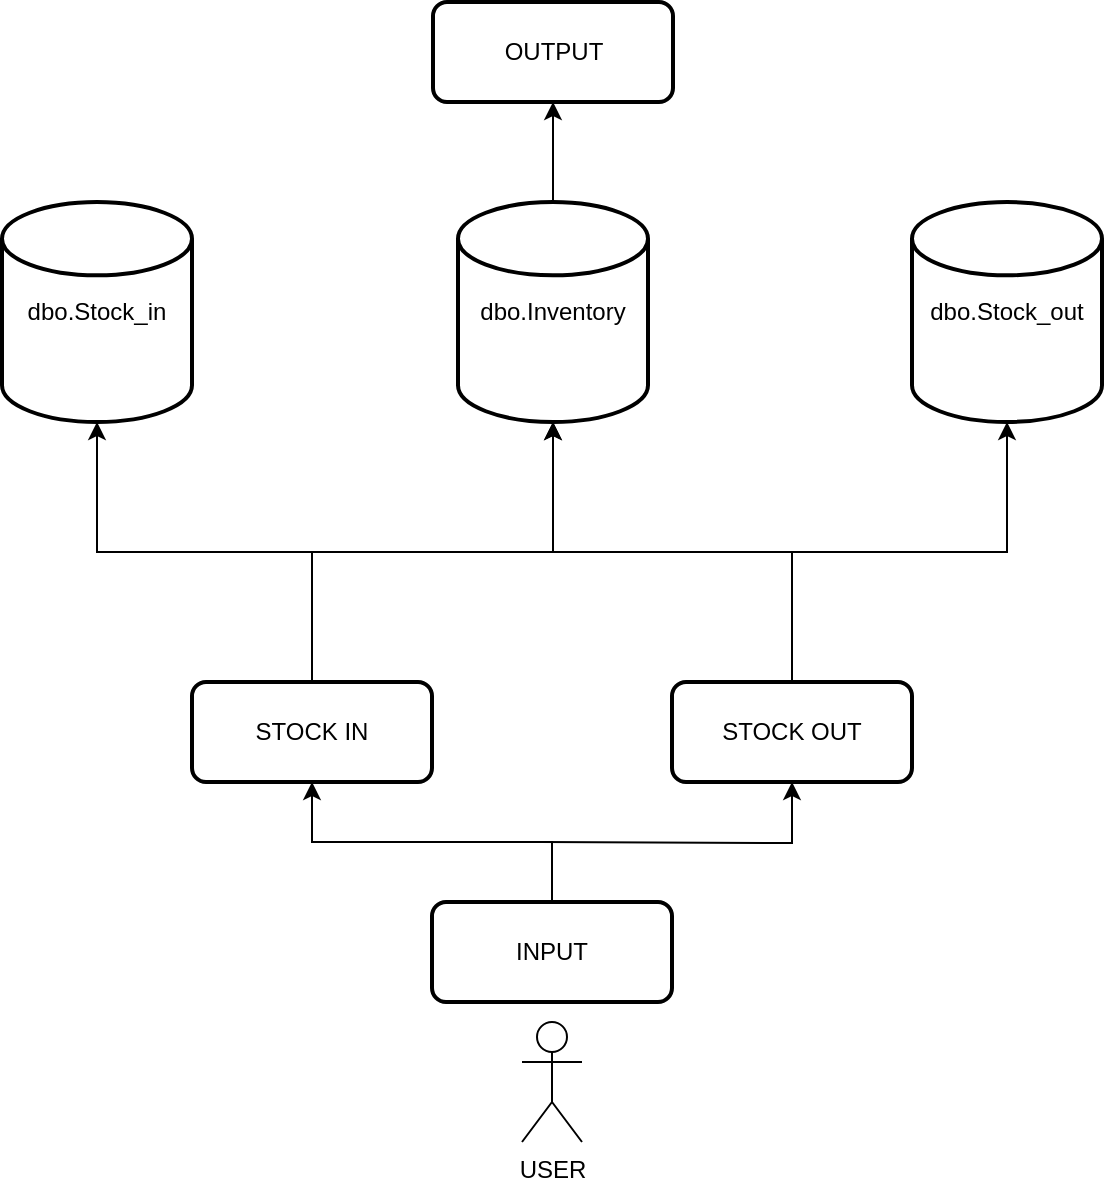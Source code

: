 <mxfile version="24.6.5" type="github">
  <diagram name="Page-1" id="1zUs9bpFPjPOduPwFeYQ">
    <mxGraphModel dx="1235" dy="701" grid="1" gridSize="10" guides="1" tooltips="1" connect="1" arrows="1" fold="1" page="1" pageScale="1" pageWidth="850" pageHeight="1100" math="0" shadow="0">
      <root>
        <mxCell id="0" />
        <mxCell id="1" parent="0" />
        <mxCell id="XEem56mKLc4ZJ5a7cTvM-7" value="" style="edgeStyle=orthogonalEdgeStyle;rounded=0;orthogonalLoop=1;jettySize=auto;html=1;entryX=0.5;entryY=1;entryDx=0;entryDy=0;" edge="1" parent="1" source="dFzj-gyimligzPjvBaNj-1" target="dFzj-gyimligzPjvBaNj-3">
          <mxGeometry relative="1" as="geometry">
            <mxPoint x="425" y="425" as="targetPoint" />
          </mxGeometry>
        </mxCell>
        <mxCell id="dFzj-gyimligzPjvBaNj-1" value="INPUT" style="rounded=1;whiteSpace=wrap;html=1;absoluteArcSize=1;arcSize=14;strokeWidth=2;" parent="1" vertex="1">
          <mxGeometry x="365" y="500" width="120" height="50" as="geometry" />
        </mxCell>
        <mxCell id="XEem56mKLc4ZJ5a7cTvM-5" value="" style="edgeStyle=orthogonalEdgeStyle;rounded=0;orthogonalLoop=1;jettySize=auto;html=1;entryX=0.5;entryY=1;entryDx=0;entryDy=0;entryPerimeter=0;" edge="1" parent="1" source="dFzj-gyimligzPjvBaNj-3" target="dFzj-gyimligzPjvBaNj-9">
          <mxGeometry relative="1" as="geometry">
            <mxPoint x="305" y="315" as="targetPoint" />
          </mxGeometry>
        </mxCell>
        <mxCell id="dFzj-gyimligzPjvBaNj-3" value="STOCK IN" style="rounded=1;whiteSpace=wrap;html=1;absoluteArcSize=1;arcSize=14;strokeWidth=2;" parent="1" vertex="1">
          <mxGeometry x="245" y="390" width="120" height="50" as="geometry" />
        </mxCell>
        <mxCell id="XEem56mKLc4ZJ5a7cTvM-12" value="" style="edgeStyle=orthogonalEdgeStyle;rounded=0;orthogonalLoop=1;jettySize=auto;html=1;entryX=0.5;entryY=1;entryDx=0;entryDy=0;entryPerimeter=0;" edge="1" parent="1" source="dFzj-gyimligzPjvBaNj-4" target="dFzj-gyimligzPjvBaNj-11">
          <mxGeometry relative="1" as="geometry">
            <mxPoint x="545" y="315" as="targetPoint" />
          </mxGeometry>
        </mxCell>
        <mxCell id="dFzj-gyimligzPjvBaNj-4" value="STOCK OUT" style="rounded=1;whiteSpace=wrap;html=1;absoluteArcSize=1;arcSize=14;strokeWidth=2;" parent="1" vertex="1">
          <mxGeometry x="485" y="390" width="120" height="50" as="geometry" />
        </mxCell>
        <mxCell id="dFzj-gyimligzPjvBaNj-8" value="dbo.Inventory" style="strokeWidth=2;html=1;shape=mxgraph.flowchart.database;whiteSpace=wrap;" parent="1" vertex="1">
          <mxGeometry x="378" y="150" width="95" height="110" as="geometry" />
        </mxCell>
        <mxCell id="dFzj-gyimligzPjvBaNj-9" value="dbo.Stock_in" style="strokeWidth=2;html=1;shape=mxgraph.flowchart.database;whiteSpace=wrap;" parent="1" vertex="1">
          <mxGeometry x="150" y="150" width="95" height="110" as="geometry" />
        </mxCell>
        <mxCell id="dFzj-gyimligzPjvBaNj-11" value="dbo.Stock_out" style="strokeWidth=2;html=1;shape=mxgraph.flowchart.database;whiteSpace=wrap;" parent="1" vertex="1">
          <mxGeometry x="605" y="150" width="95" height="110" as="geometry" />
        </mxCell>
        <mxCell id="XEem56mKLc4ZJ5a7cTvM-9" value="" style="edgeStyle=orthogonalEdgeStyle;rounded=0;orthogonalLoop=1;jettySize=auto;html=1;entryX=0.5;entryY=1;entryDx=0;entryDy=0;" edge="1" parent="1" target="dFzj-gyimligzPjvBaNj-4">
          <mxGeometry relative="1" as="geometry">
            <mxPoint x="420" y="470" as="sourcePoint" />
            <mxPoint x="540" y="440" as="targetPoint" />
          </mxGeometry>
        </mxCell>
        <mxCell id="XEem56mKLc4ZJ5a7cTvM-13" value="" style="edgeStyle=orthogonalEdgeStyle;rounded=0;orthogonalLoop=1;jettySize=auto;html=1;entryX=0.5;entryY=1;entryDx=0;entryDy=0;entryPerimeter=0;exitX=0.5;exitY=0;exitDx=0;exitDy=0;" edge="1" parent="1" source="dFzj-gyimligzPjvBaNj-4" target="dFzj-gyimligzPjvBaNj-8">
          <mxGeometry relative="1" as="geometry">
            <mxPoint x="520" y="340" as="sourcePoint" />
            <mxPoint x="568" y="220" as="targetPoint" />
          </mxGeometry>
        </mxCell>
        <mxCell id="XEem56mKLc4ZJ5a7cTvM-14" value="USER" style="shape=umlActor;verticalLabelPosition=bottom;verticalAlign=top;html=1;outlineConnect=0;" vertex="1" parent="1">
          <mxGeometry x="410" y="560" width="30" height="60" as="geometry" />
        </mxCell>
        <mxCell id="XEem56mKLc4ZJ5a7cTvM-15" value="" style="edgeStyle=orthogonalEdgeStyle;rounded=0;orthogonalLoop=1;jettySize=auto;html=1;entryX=0.5;entryY=1;entryDx=0;entryDy=0;entryPerimeter=0;exitX=0.5;exitY=0;exitDx=0;exitDy=0;" edge="1" parent="1" source="dFzj-gyimligzPjvBaNj-3" target="dFzj-gyimligzPjvBaNj-8">
          <mxGeometry relative="1" as="geometry">
            <mxPoint x="378" y="340" as="sourcePoint" />
            <mxPoint x="271" y="210" as="targetPoint" />
          </mxGeometry>
        </mxCell>
        <mxCell id="XEem56mKLc4ZJ5a7cTvM-19" value="OUTPUT" style="rounded=1;whiteSpace=wrap;html=1;absoluteArcSize=1;arcSize=14;strokeWidth=2;" vertex="1" parent="1">
          <mxGeometry x="365.5" y="50" width="120" height="50" as="geometry" />
        </mxCell>
        <mxCell id="XEem56mKLc4ZJ5a7cTvM-20" value="" style="edgeStyle=orthogonalEdgeStyle;rounded=0;orthogonalLoop=1;jettySize=auto;html=1;entryX=0.5;entryY=1;entryDx=0;entryDy=0;exitX=0.5;exitY=0;exitDx=0;exitDy=0;exitPerimeter=0;" edge="1" parent="1" source="dFzj-gyimligzPjvBaNj-8" target="XEem56mKLc4ZJ5a7cTvM-19">
          <mxGeometry relative="1" as="geometry">
            <mxPoint x="484.5" y="190" as="sourcePoint" />
            <mxPoint x="605.5" y="60" as="targetPoint" />
          </mxGeometry>
        </mxCell>
      </root>
    </mxGraphModel>
  </diagram>
</mxfile>
